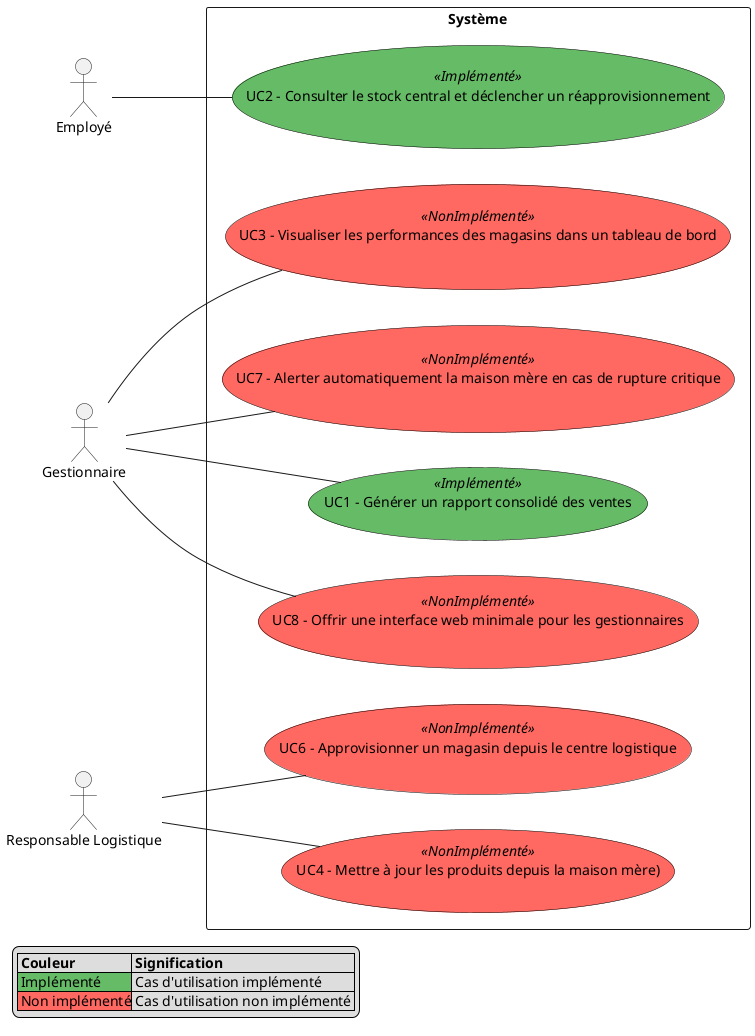 @startuml
left to right direction

:Employé: as e
:Gestionnaire: as g
:Responsable Logistique: as r

skinparam usecase {
  BackgroundColor<<Implémenté>> #66BB66
  BackgroundColor<<NonImplémenté>> #FF6961
  BorderColor black
}


rectangle Système {
    usecase "UC1 – Générer un rapport consolidé des ventes" as uc1 <<Implémenté>>
    (UC1 – Générer un rapport consolidé des ventes) as uc1
    usecase "UC2 – Consulter le stock central et déclencher un réapprovisionnement" as uc2 <<Implémenté>>
    usecase "UC3 – Visualiser les performances des magasins dans un tableau de bord" as uc3 <<NonImplémenté>>
    usecase "UC4 - Mettre à jour les produits depuis la maison mère)" as uc4 <<NonImplémenté>>
    usecase "UC6 – Approvisionner un magasin depuis le centre logistique" as uc6 <<NonImplémenté>>
    usecase "UC7 – Alerter automatiquement la maison mère en cas de rupture critique" as uc7 <<NonImplémenté>>
    usecase "UC8 – Offrir une interface web minimale pour les gestionnaires" as uc8 <<NonImplémenté>>
}

g -- uc1
g -- uc3
g -- uc7
g -- uc8
r -- uc4
r -- uc6
e -- uc2

legend left
|= Couleur |= Signification |
|<#66BB66> Implémenté| Cas d'utilisation implémenté |
|<#FF6961> Non implémenté| Cas d'utilisation non implémenté |
endlegend
@enduml